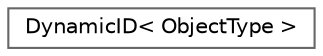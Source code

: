 digraph "Graphical Class Hierarchy"
{
 // LATEX_PDF_SIZE
  bgcolor="transparent";
  edge [fontname=Helvetica,fontsize=10,labelfontname=Helvetica,labelfontsize=10];
  node [fontname=Helvetica,fontsize=10,shape=box,height=0.2,width=0.4];
  rankdir="LR";
  Node0 [id="Node000000",label="DynamicID\< ObjectType \>",height=0.2,width=0.4,color="grey40", fillcolor="white", style="filled",URL="$classFoam_1_1DynamicID.html",tooltip="A class that holds the data needed to identify things (zones, patches) in a dynamic mesh."];
}

